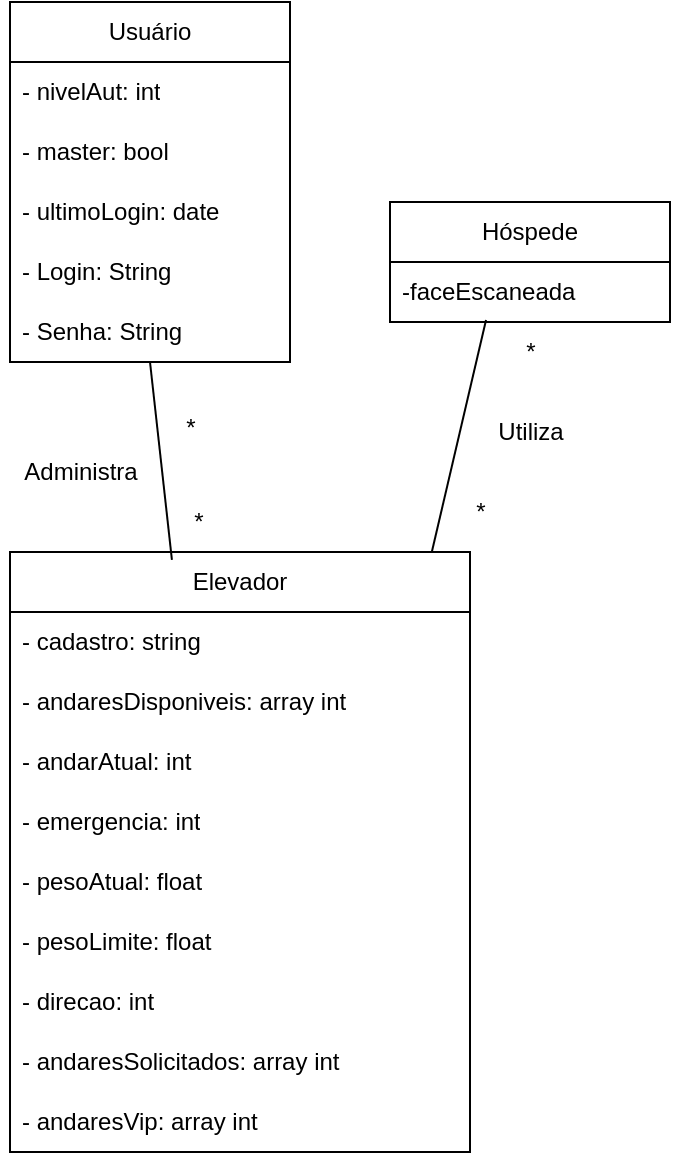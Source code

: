 <mxfile version="24.8.6">
  <diagram name="Página-1" id="dlf16AJ3_04QopbkbLOi">
    <mxGraphModel dx="1434" dy="772" grid="1" gridSize="10" guides="1" tooltips="1" connect="1" arrows="1" fold="1" page="1" pageScale="1" pageWidth="827" pageHeight="1169" math="0" shadow="0">
      <root>
        <mxCell id="0" />
        <mxCell id="1" parent="0" />
        <mxCell id="9X3akCaUfFm_Gkvic_y4-1" value="Usuário" style="swimlane;fontStyle=0;childLayout=stackLayout;horizontal=1;startSize=30;horizontalStack=0;resizeParent=1;resizeParentMax=0;resizeLast=0;collapsible=1;marginBottom=0;whiteSpace=wrap;html=1;" parent="1" vertex="1">
          <mxGeometry x="320" y="70" width="140" height="180" as="geometry" />
        </mxCell>
        <mxCell id="9X3akCaUfFm_Gkvic_y4-2" value="- nivelAut: int" style="text;strokeColor=none;fillColor=none;align=left;verticalAlign=middle;spacingLeft=4;spacingRight=4;overflow=hidden;points=[[0,0.5],[1,0.5]];portConstraint=eastwest;rotatable=0;whiteSpace=wrap;html=1;" parent="9X3akCaUfFm_Gkvic_y4-1" vertex="1">
          <mxGeometry y="30" width="140" height="30" as="geometry" />
        </mxCell>
        <mxCell id="9X3akCaUfFm_Gkvic_y4-3" value="- master: bool" style="text;strokeColor=none;fillColor=none;align=left;verticalAlign=middle;spacingLeft=4;spacingRight=4;overflow=hidden;points=[[0,0.5],[1,0.5]];portConstraint=eastwest;rotatable=0;whiteSpace=wrap;html=1;" parent="9X3akCaUfFm_Gkvic_y4-1" vertex="1">
          <mxGeometry y="60" width="140" height="30" as="geometry" />
        </mxCell>
        <mxCell id="9X3akCaUfFm_Gkvic_y4-4" value="- ultimoLogin: date" style="text;strokeColor=none;fillColor=none;align=left;verticalAlign=middle;spacingLeft=4;spacingRight=4;overflow=hidden;points=[[0,0.5],[1,0.5]];portConstraint=eastwest;rotatable=0;whiteSpace=wrap;html=1;" parent="9X3akCaUfFm_Gkvic_y4-1" vertex="1">
          <mxGeometry y="90" width="140" height="30" as="geometry" />
        </mxCell>
        <mxCell id="ofm-WylTAtNf_pgxrTxy-3" value="- Login: String" style="text;strokeColor=none;fillColor=none;align=left;verticalAlign=middle;spacingLeft=4;spacingRight=4;overflow=hidden;points=[[0,0.5],[1,0.5]];portConstraint=eastwest;rotatable=0;whiteSpace=wrap;html=1;" parent="9X3akCaUfFm_Gkvic_y4-1" vertex="1">
          <mxGeometry y="120" width="140" height="30" as="geometry" />
        </mxCell>
        <mxCell id="ofm-WylTAtNf_pgxrTxy-2" value="- Senha: String" style="text;strokeColor=none;fillColor=none;align=left;verticalAlign=middle;spacingLeft=4;spacingRight=4;overflow=hidden;points=[[0,0.5],[1,0.5]];portConstraint=eastwest;rotatable=0;whiteSpace=wrap;html=1;" parent="9X3akCaUfFm_Gkvic_y4-1" vertex="1">
          <mxGeometry y="150" width="140" height="30" as="geometry" />
        </mxCell>
        <mxCell id="9X3akCaUfFm_Gkvic_y4-13" value="Elevador" style="swimlane;fontStyle=0;childLayout=stackLayout;horizontal=1;startSize=30;horizontalStack=0;resizeParent=1;resizeParentMax=0;resizeLast=0;collapsible=1;marginBottom=0;whiteSpace=wrap;html=1;" parent="1" vertex="1">
          <mxGeometry x="320" y="345" width="230" height="300" as="geometry" />
        </mxCell>
        <mxCell id="HYJjnpY-8F4tyH8TeERg-8" value="- cadastro: string" style="text;strokeColor=none;fillColor=none;align=left;verticalAlign=middle;spacingLeft=4;spacingRight=4;overflow=hidden;points=[[0,0.5],[1,0.5]];portConstraint=eastwest;rotatable=0;whiteSpace=wrap;html=1;" vertex="1" parent="9X3akCaUfFm_Gkvic_y4-13">
          <mxGeometry y="30" width="230" height="30" as="geometry" />
        </mxCell>
        <mxCell id="9X3akCaUfFm_Gkvic_y4-14" value="- andaresDisponiveis: array int" style="text;strokeColor=none;fillColor=none;align=left;verticalAlign=middle;spacingLeft=4;spacingRight=4;overflow=hidden;points=[[0,0.5],[1,0.5]];portConstraint=eastwest;rotatable=0;whiteSpace=wrap;html=1;" parent="9X3akCaUfFm_Gkvic_y4-13" vertex="1">
          <mxGeometry y="60" width="230" height="30" as="geometry" />
        </mxCell>
        <mxCell id="9X3akCaUfFm_Gkvic_y4-15" value="- andarAtual: int" style="text;strokeColor=none;fillColor=none;align=left;verticalAlign=middle;spacingLeft=4;spacingRight=4;overflow=hidden;points=[[0,0.5],[1,0.5]];portConstraint=eastwest;rotatable=0;whiteSpace=wrap;html=1;" parent="9X3akCaUfFm_Gkvic_y4-13" vertex="1">
          <mxGeometry y="90" width="230" height="30" as="geometry" />
        </mxCell>
        <mxCell id="9X3akCaUfFm_Gkvic_y4-16" value="- emergencia: int" style="text;strokeColor=none;fillColor=none;align=left;verticalAlign=middle;spacingLeft=4;spacingRight=4;overflow=hidden;points=[[0,0.5],[1,0.5]];portConstraint=eastwest;rotatable=0;whiteSpace=wrap;html=1;" parent="9X3akCaUfFm_Gkvic_y4-13" vertex="1">
          <mxGeometry y="120" width="230" height="30" as="geometry" />
        </mxCell>
        <mxCell id="9X3akCaUfFm_Gkvic_y4-17" value="- pesoAtual: float" style="text;strokeColor=none;fillColor=none;align=left;verticalAlign=middle;spacingLeft=4;spacingRight=4;overflow=hidden;points=[[0,0.5],[1,0.5]];portConstraint=eastwest;rotatable=0;whiteSpace=wrap;html=1;" parent="9X3akCaUfFm_Gkvic_y4-13" vertex="1">
          <mxGeometry y="150" width="230" height="30" as="geometry" />
        </mxCell>
        <mxCell id="TLiRXCsEY_xr0wfH67Xt-1" value="- pesoLimite: float" style="text;strokeColor=none;fillColor=none;align=left;verticalAlign=middle;spacingLeft=4;spacingRight=4;overflow=hidden;points=[[0,0.5],[1,0.5]];portConstraint=eastwest;rotatable=0;whiteSpace=wrap;html=1;" parent="9X3akCaUfFm_Gkvic_y4-13" vertex="1">
          <mxGeometry y="180" width="230" height="30" as="geometry" />
        </mxCell>
        <mxCell id="9X3akCaUfFm_Gkvic_y4-18" value="- direcao: int" style="text;strokeColor=none;fillColor=none;align=left;verticalAlign=middle;spacingLeft=4;spacingRight=4;overflow=hidden;points=[[0,0.5],[1,0.5]];portConstraint=eastwest;rotatable=0;whiteSpace=wrap;html=1;" parent="9X3akCaUfFm_Gkvic_y4-13" vertex="1">
          <mxGeometry y="210" width="230" height="30" as="geometry" />
        </mxCell>
        <mxCell id="9X3akCaUfFm_Gkvic_y4-19" value="- andaresSolicitados: array int" style="text;strokeColor=none;fillColor=none;align=left;verticalAlign=middle;spacingLeft=4;spacingRight=4;overflow=hidden;points=[[0,0.5],[1,0.5]];portConstraint=eastwest;rotatable=0;whiteSpace=wrap;html=1;" parent="9X3akCaUfFm_Gkvic_y4-13" vertex="1">
          <mxGeometry y="240" width="230" height="30" as="geometry" />
        </mxCell>
        <mxCell id="9X3akCaUfFm_Gkvic_y4-20" value="- andaresVip: array int" style="text;strokeColor=none;fillColor=none;align=left;verticalAlign=middle;spacingLeft=4;spacingRight=4;overflow=hidden;points=[[0,0.5],[1,0.5]];portConstraint=eastwest;rotatable=0;whiteSpace=wrap;html=1;" parent="9X3akCaUfFm_Gkvic_y4-13" vertex="1">
          <mxGeometry y="270" width="230" height="30" as="geometry" />
        </mxCell>
        <mxCell id="9X3akCaUfFm_Gkvic_y4-21" value="Hóspede" style="swimlane;fontStyle=0;childLayout=stackLayout;horizontal=1;startSize=30;horizontalStack=0;resizeParent=1;resizeParentMax=0;resizeLast=0;collapsible=1;marginBottom=0;whiteSpace=wrap;html=1;" parent="1" vertex="1">
          <mxGeometry x="510" y="170" width="140" height="60" as="geometry" />
        </mxCell>
        <mxCell id="9X3akCaUfFm_Gkvic_y4-22" value="-faceEscaneada" style="text;strokeColor=none;fillColor=none;align=left;verticalAlign=middle;spacingLeft=4;spacingRight=4;overflow=hidden;points=[[0,0.5],[1,0.5]];portConstraint=eastwest;rotatable=0;whiteSpace=wrap;html=1;" parent="9X3akCaUfFm_Gkvic_y4-21" vertex="1">
          <mxGeometry y="30" width="140" height="30" as="geometry" />
        </mxCell>
        <mxCell id="9X3akCaUfFm_Gkvic_y4-25" value="" style="endArrow=none;html=1;rounded=0;exitX=0.5;exitY=1;exitDx=0;exitDy=0;exitPerimeter=0;entryX=0.352;entryY=0.013;entryDx=0;entryDy=0;entryPerimeter=0;" parent="1" source="ofm-WylTAtNf_pgxrTxy-2" target="9X3akCaUfFm_Gkvic_y4-13" edge="1">
          <mxGeometry width="50" height="50" relative="1" as="geometry">
            <mxPoint x="210" y="340" as="sourcePoint" />
            <mxPoint x="260" y="290" as="targetPoint" />
          </mxGeometry>
        </mxCell>
        <mxCell id="9X3akCaUfFm_Gkvic_y4-26" value="" style="endArrow=none;html=1;rounded=0;entryX=0.343;entryY=0.967;entryDx=0;entryDy=0;entryPerimeter=0;exitX=0.917;exitY=0;exitDx=0;exitDy=0;exitPerimeter=0;" parent="1" source="9X3akCaUfFm_Gkvic_y4-13" target="9X3akCaUfFm_Gkvic_y4-22" edge="1">
          <mxGeometry width="50" height="50" relative="1" as="geometry">
            <mxPoint x="620" y="360" as="sourcePoint" />
            <mxPoint x="670" y="310" as="targetPoint" />
          </mxGeometry>
        </mxCell>
        <mxCell id="9X3akCaUfFm_Gkvic_y4-27" value="*" style="text;html=1;align=center;verticalAlign=middle;resizable=0;points=[];autosize=1;strokeColor=none;fillColor=none;" parent="1" vertex="1">
          <mxGeometry x="395" y="268" width="30" height="30" as="geometry" />
        </mxCell>
        <mxCell id="9X3akCaUfFm_Gkvic_y4-28" value="*" style="text;html=1;align=center;verticalAlign=middle;resizable=0;points=[];autosize=1;strokeColor=none;fillColor=none;" parent="1" vertex="1">
          <mxGeometry x="399" y="315" width="30" height="30" as="geometry" />
        </mxCell>
        <mxCell id="9X3akCaUfFm_Gkvic_y4-29" value="*" style="text;html=1;align=center;verticalAlign=middle;resizable=0;points=[];autosize=1;strokeColor=none;fillColor=none;" parent="1" vertex="1">
          <mxGeometry x="565" y="230" width="30" height="30" as="geometry" />
        </mxCell>
        <mxCell id="9X3akCaUfFm_Gkvic_y4-30" value="*" style="text;html=1;align=center;verticalAlign=middle;resizable=0;points=[];autosize=1;strokeColor=none;fillColor=none;" parent="1" vertex="1">
          <mxGeometry x="540" y="310" width="30" height="30" as="geometry" />
        </mxCell>
        <mxCell id="9X3akCaUfFm_Gkvic_y4-31" value="Administra" style="text;html=1;align=center;verticalAlign=middle;resizable=0;points=[];autosize=1;strokeColor=none;fillColor=none;" parent="1" vertex="1">
          <mxGeometry x="315" y="290" width="80" height="30" as="geometry" />
        </mxCell>
        <mxCell id="9X3akCaUfFm_Gkvic_y4-32" value="Utiliza" style="text;html=1;align=center;verticalAlign=middle;resizable=0;points=[];autosize=1;strokeColor=none;fillColor=none;" parent="1" vertex="1">
          <mxGeometry x="550" y="270" width="60" height="30" as="geometry" />
        </mxCell>
      </root>
    </mxGraphModel>
  </diagram>
</mxfile>
